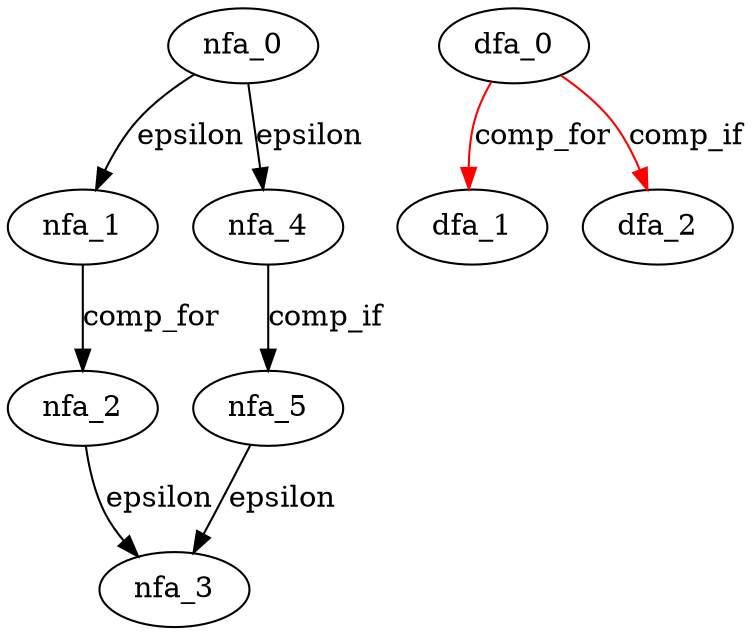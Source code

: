 digraph comp_iter {
 subgraph comp_iter_nfa {
  nfa_0->nfa_1[label=epsilon]
  nfa_1->nfa_2[label=comp_for]
  nfa_2->nfa_3[label=epsilon]
  nfa_0->nfa_4[label=epsilon]
  nfa_4->nfa_5[label=comp_if]
  nfa_5->nfa_3[label=epsilon]
  }
 subgraph comp_iter_dfa {
  dfa_0->dfa_1[label=comp_for,color=red]
  dfa_0->dfa_2[label=comp_if,color=red]
  }
}
